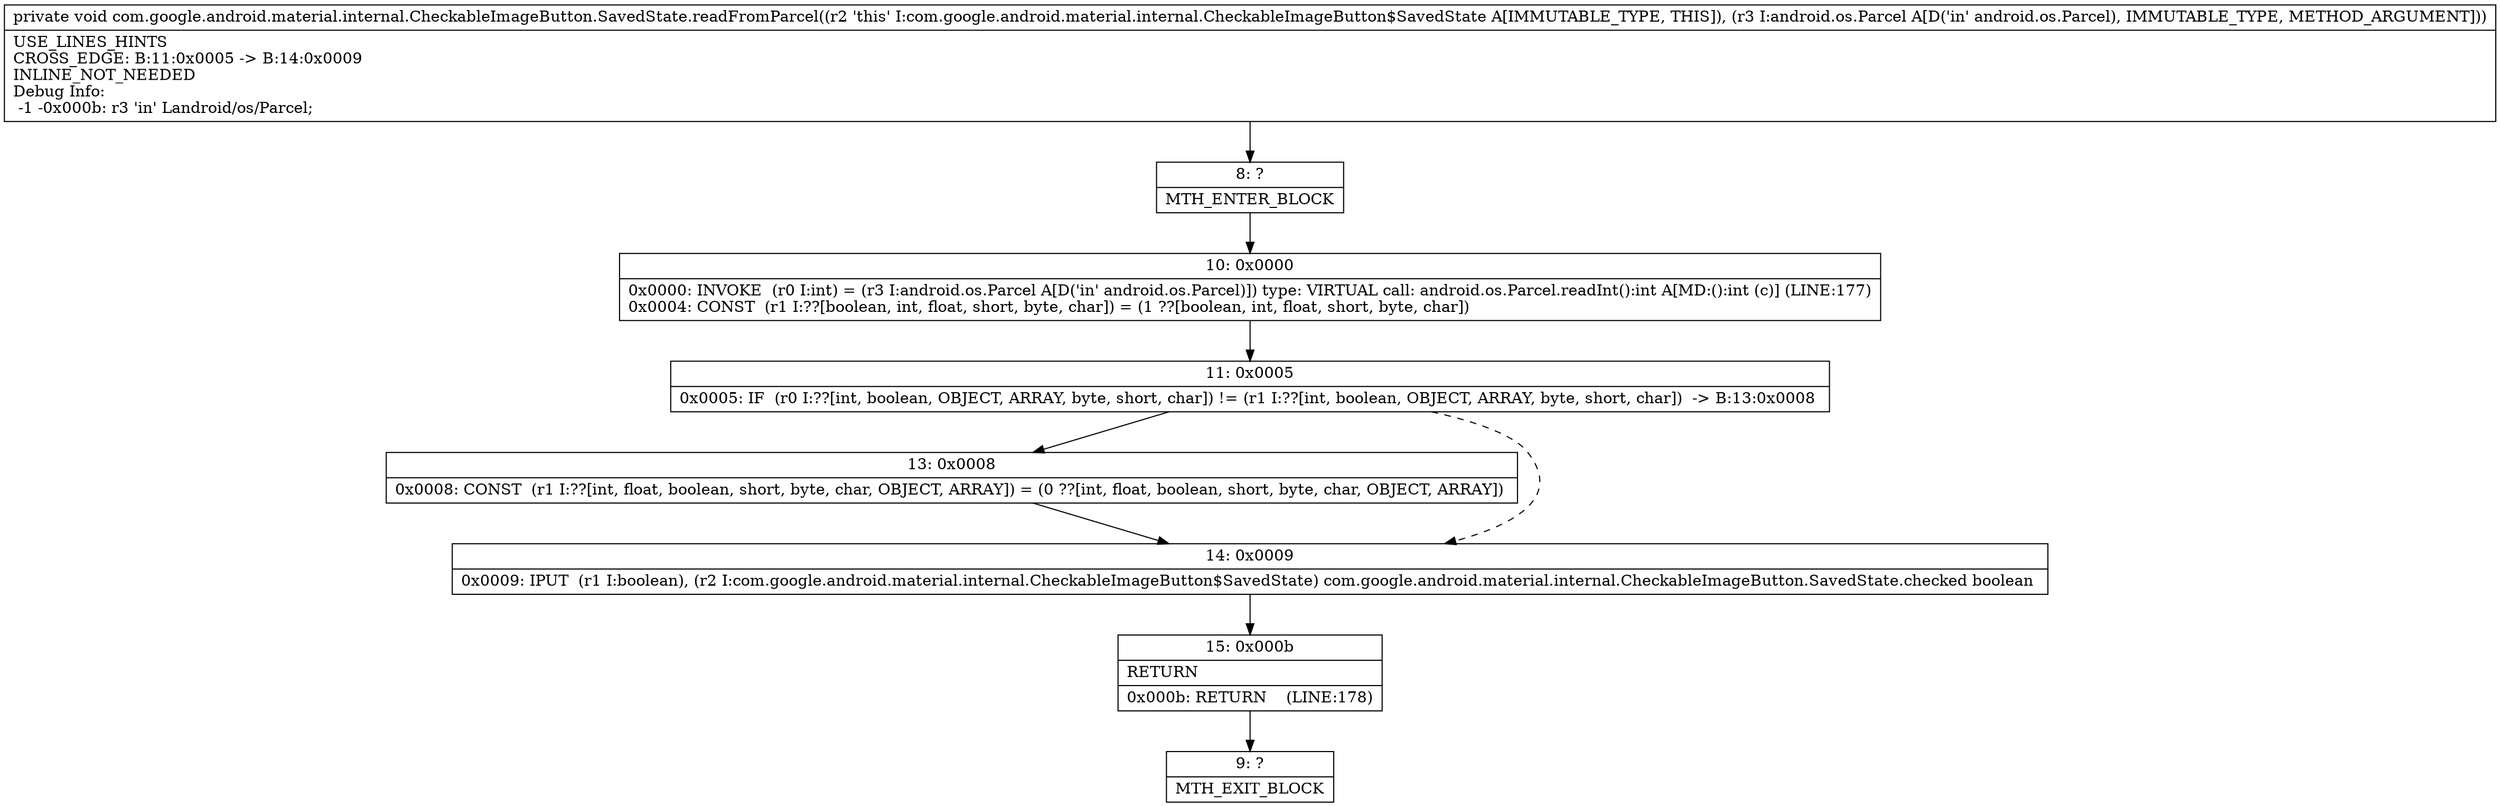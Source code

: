 digraph "CFG forcom.google.android.material.internal.CheckableImageButton.SavedState.readFromParcel(Landroid\/os\/Parcel;)V" {
Node_8 [shape=record,label="{8\:\ ?|MTH_ENTER_BLOCK\l}"];
Node_10 [shape=record,label="{10\:\ 0x0000|0x0000: INVOKE  (r0 I:int) = (r3 I:android.os.Parcel A[D('in' android.os.Parcel)]) type: VIRTUAL call: android.os.Parcel.readInt():int A[MD:():int (c)] (LINE:177)\l0x0004: CONST  (r1 I:??[boolean, int, float, short, byte, char]) = (1 ??[boolean, int, float, short, byte, char]) \l}"];
Node_11 [shape=record,label="{11\:\ 0x0005|0x0005: IF  (r0 I:??[int, boolean, OBJECT, ARRAY, byte, short, char]) != (r1 I:??[int, boolean, OBJECT, ARRAY, byte, short, char])  \-\> B:13:0x0008 \l}"];
Node_13 [shape=record,label="{13\:\ 0x0008|0x0008: CONST  (r1 I:??[int, float, boolean, short, byte, char, OBJECT, ARRAY]) = (0 ??[int, float, boolean, short, byte, char, OBJECT, ARRAY]) \l}"];
Node_14 [shape=record,label="{14\:\ 0x0009|0x0009: IPUT  (r1 I:boolean), (r2 I:com.google.android.material.internal.CheckableImageButton$SavedState) com.google.android.material.internal.CheckableImageButton.SavedState.checked boolean \l}"];
Node_15 [shape=record,label="{15\:\ 0x000b|RETURN\l|0x000b: RETURN    (LINE:178)\l}"];
Node_9 [shape=record,label="{9\:\ ?|MTH_EXIT_BLOCK\l}"];
MethodNode[shape=record,label="{private void com.google.android.material.internal.CheckableImageButton.SavedState.readFromParcel((r2 'this' I:com.google.android.material.internal.CheckableImageButton$SavedState A[IMMUTABLE_TYPE, THIS]), (r3 I:android.os.Parcel A[D('in' android.os.Parcel), IMMUTABLE_TYPE, METHOD_ARGUMENT]))  | USE_LINES_HINTS\lCROSS_EDGE: B:11:0x0005 \-\> B:14:0x0009\lINLINE_NOT_NEEDED\lDebug Info:\l  \-1 \-0x000b: r3 'in' Landroid\/os\/Parcel;\l}"];
MethodNode -> Node_8;Node_8 -> Node_10;
Node_10 -> Node_11;
Node_11 -> Node_13;
Node_11 -> Node_14[style=dashed];
Node_13 -> Node_14;
Node_14 -> Node_15;
Node_15 -> Node_9;
}

